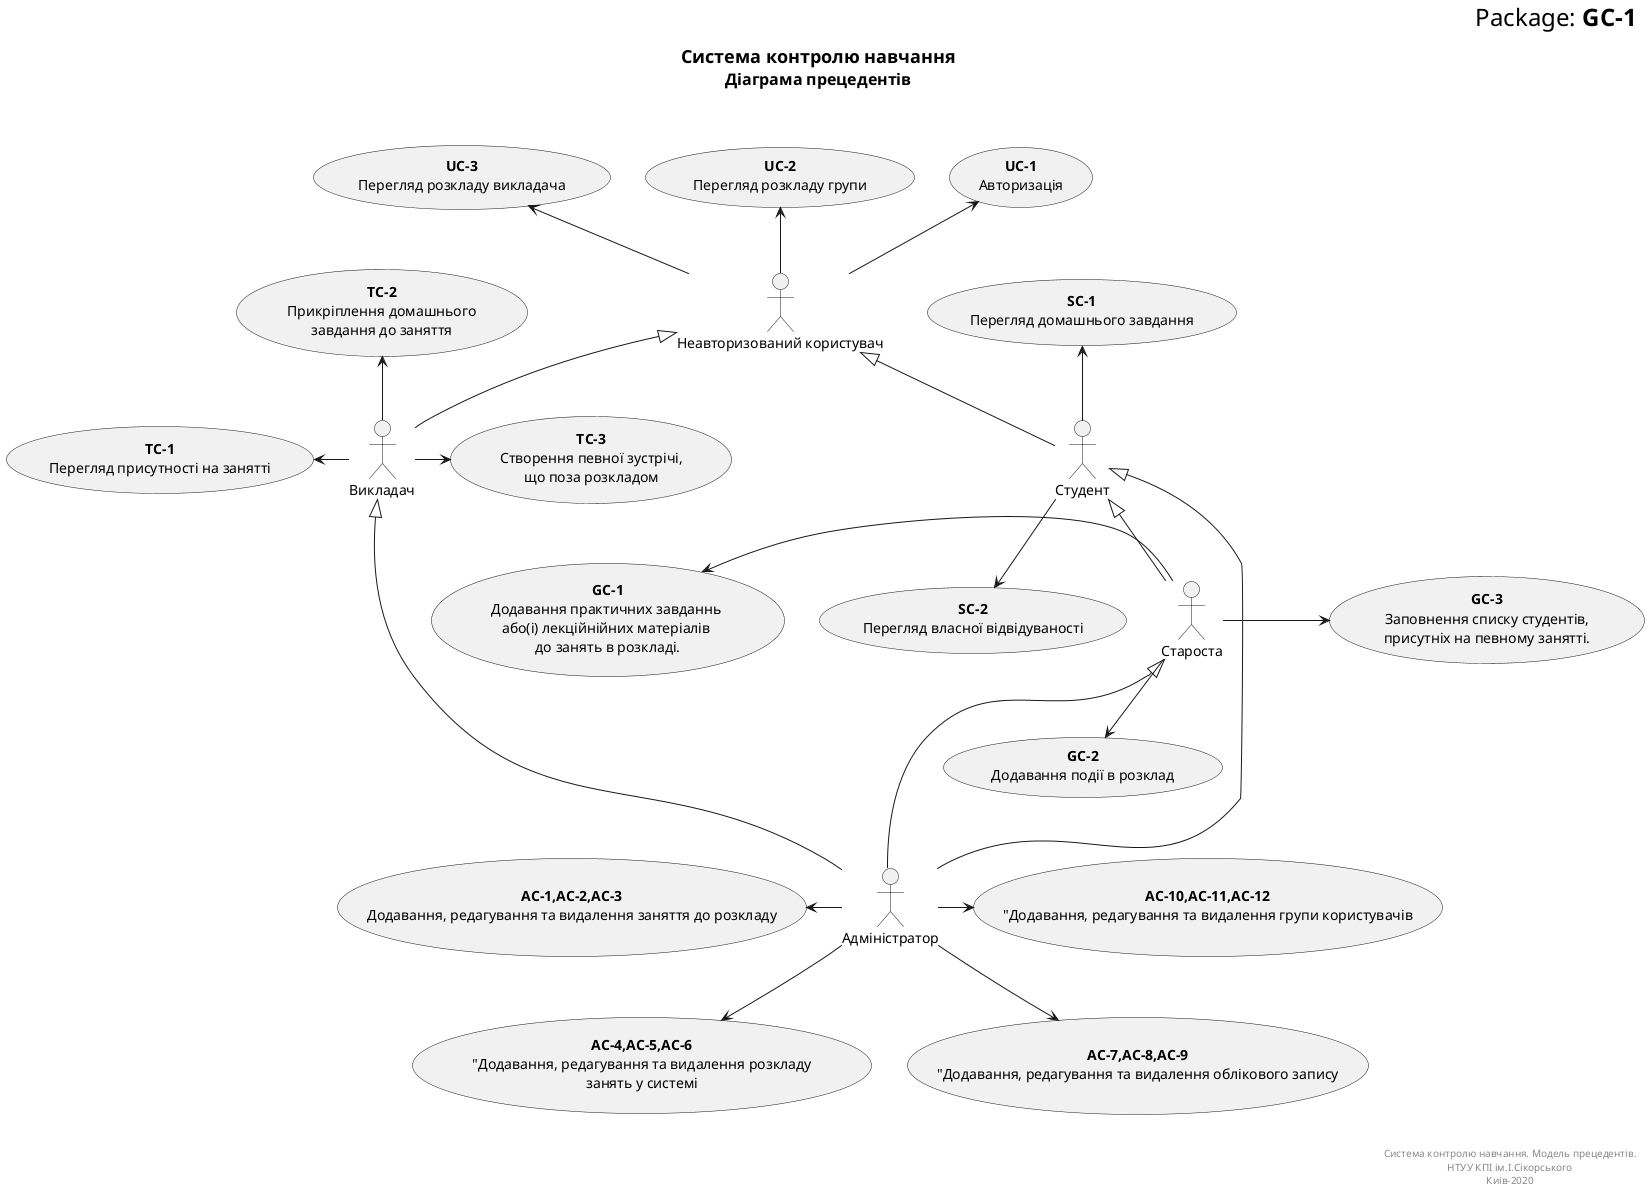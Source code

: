 @startuml
right header
<font size=24 color=black>Package: <b>GC-1
end header

title
<font size=18 color=black>Система контролю навчання
<font size=16 color=black>Діаграма прецедентів


end title

actor "Неавторизований користувач" as Guest
actor "Студент" as Student
actor "Староста" as GroupHead
actor "Викладач" as Teacher
actor "Адміністратор" as Admin

' UCes for Guest:
usecase "<b>UC-1</b>\nАвторизація" as UC1_Guest
usecase "<b>UC-2</b>\nПерегляд розкладу групи" as UC2_Guest
usecase "<b>UC-3</b>\nПерегляд розкладу викладача" as UC3_Guest

' UCes for Student:
usecase "<b>SC-1</b>\nПерегляд домашнього завдання" as SC1_Student
usecase "<b>SC-2</b>\nПерегляд власної відвідуваності" as SC2_Student

' UCes for GroupHead:
usecase "<b>GC-1</b>\nДодавання практичних завданнь \nабо(і) лекційнійних матеріалів \nдо занять в розкладі." as GC1_GroupHead
usecase "<b>GC-2</b>\nДодавання події в розклад" as GC2_GroupHead
usecase "<b>GC-3</b>\nЗаповнення списку студентів,\nприсутніх на певному занятті." as GC3_GroupHead

' UCes for Teacher:
usecase "<b>TC-1</b>\nПерегляд присутності на занятті" as TC1_Teacher
usecase "<b>TC-2</b>\nПрикріплення домашнього\nзавдання до заняття" as TC2_Teacher
usecase "<b>TC-3</b>\nСтворення певної зустрічі,\nщо поза розкладом" as TC3_Teacher

' UCes for Admin:
usecase "<b>AC-1,AC-2,AC-3</b>\nДодавання, редагування та видалення заняття до розкладу" as AC1_Admin
usecase "<b>AC-4,AC-5,AC-6</b>\n"Додавання, редагування та видалення розкладу\nзанять у системі" as AC2_Admin
usecase "<b>AC-7,AC-8,AC-9</b>\n"Додавання, редагування та видалення облікового запису" as AC3_Admin
usecase "<b>AC-10,AC-11,AC-12</b>\n"Додавання, редагування та видалення групи користувачів" as AC4_Admin

' Actors connections
Student -u-|> Guest
GroupHead -u-|> Student
Teacher -u-|> Guest

Admin -u--|> Student
Admin -u--|> GroupHead
Admin -u--|> Teacher

' UCes connectios
Guest -u-> UC1_Guest
Guest -u-> UC2_Guest
Guest -u-> UC3_Guest

Student -u-> SC1_Student
Student -d-> SC2_Student

GroupHead -l-> GC1_GroupHead
GroupHead -d-> GC2_GroupHead
GroupHead -r-> GC3_GroupHead

Teacher -l-> TC1_Teacher
Teacher -u-> TC2_Teacher
Teacher -r--> TC3_Teacher

Admin -l--> AC1_Admin
Admin -d-> AC2_Admin
Admin -d-> AC3_Admin
Admin -r-> AC4_Admin


right footer


Система контролю навчання. Модель прецедентів.
НТУУ КПІ ім.І.Сікорського
Киів-2020
end footer
@enduml
